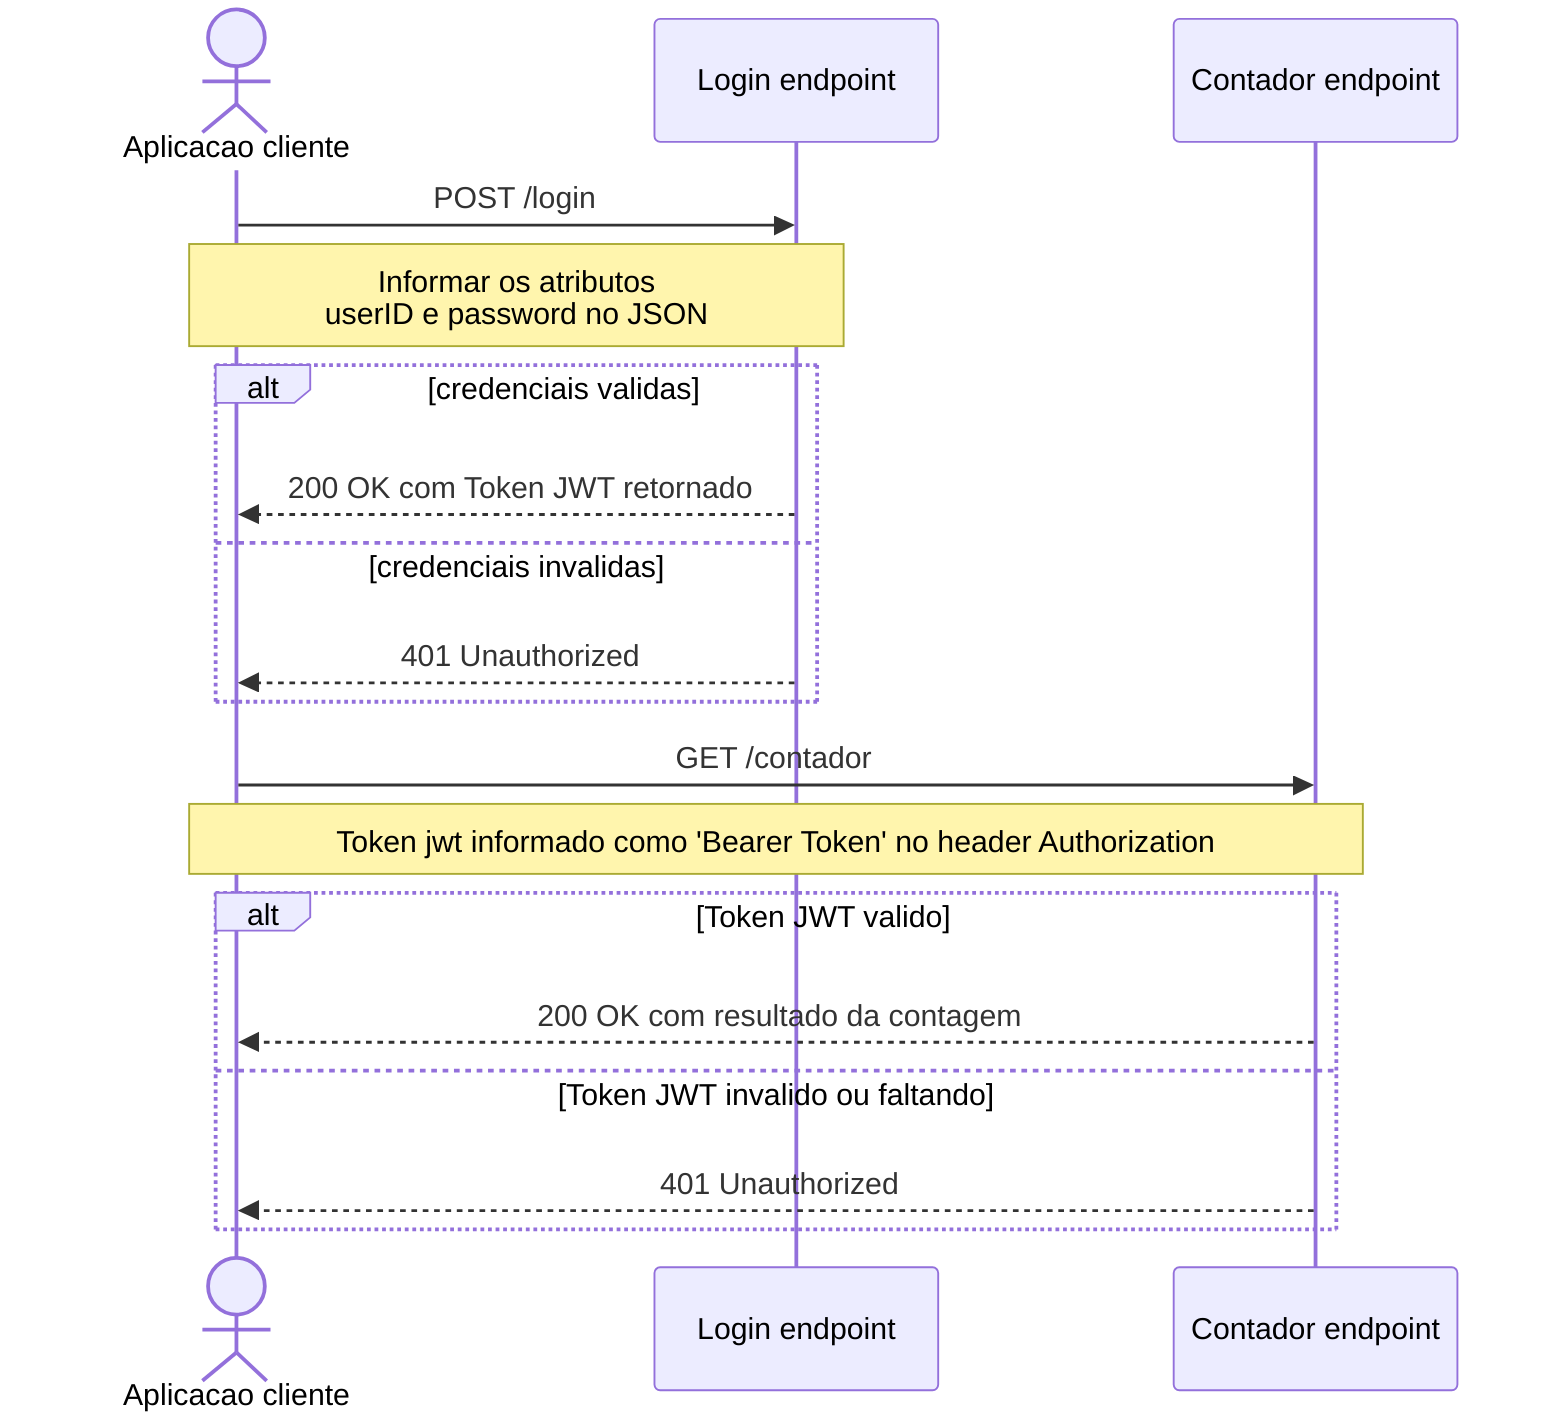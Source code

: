 sequenceDiagram
    actor Aplicacao cliente
    participant Login endpoint
    participant Contador endpoint
    Aplicacao cliente->>Login endpoint: POST /login
    Note over Aplicacao cliente,Login endpoint: Informar os atributos<br/>userID e password no JSON
    alt credenciais validas
        Login endpoint-->>Aplicacao cliente: 200 OK com Token JWT retornado
    else credenciais invalidas
        Login endpoint-->>Aplicacao cliente: 401 Unauthorized
    end
    Aplicacao cliente->>Contador endpoint: GET /contador
    Note over Aplicacao cliente,Contador endpoint: Token jwt informado como 'Bearer Token' no header Authorization
    alt Token JWT valido
        Contador endpoint-->>Aplicacao cliente: 200 OK com resultado da contagem
    else Token JWT invalido ou faltando
        Contador endpoint-->>Aplicacao cliente: 401 Unauthorized
    end